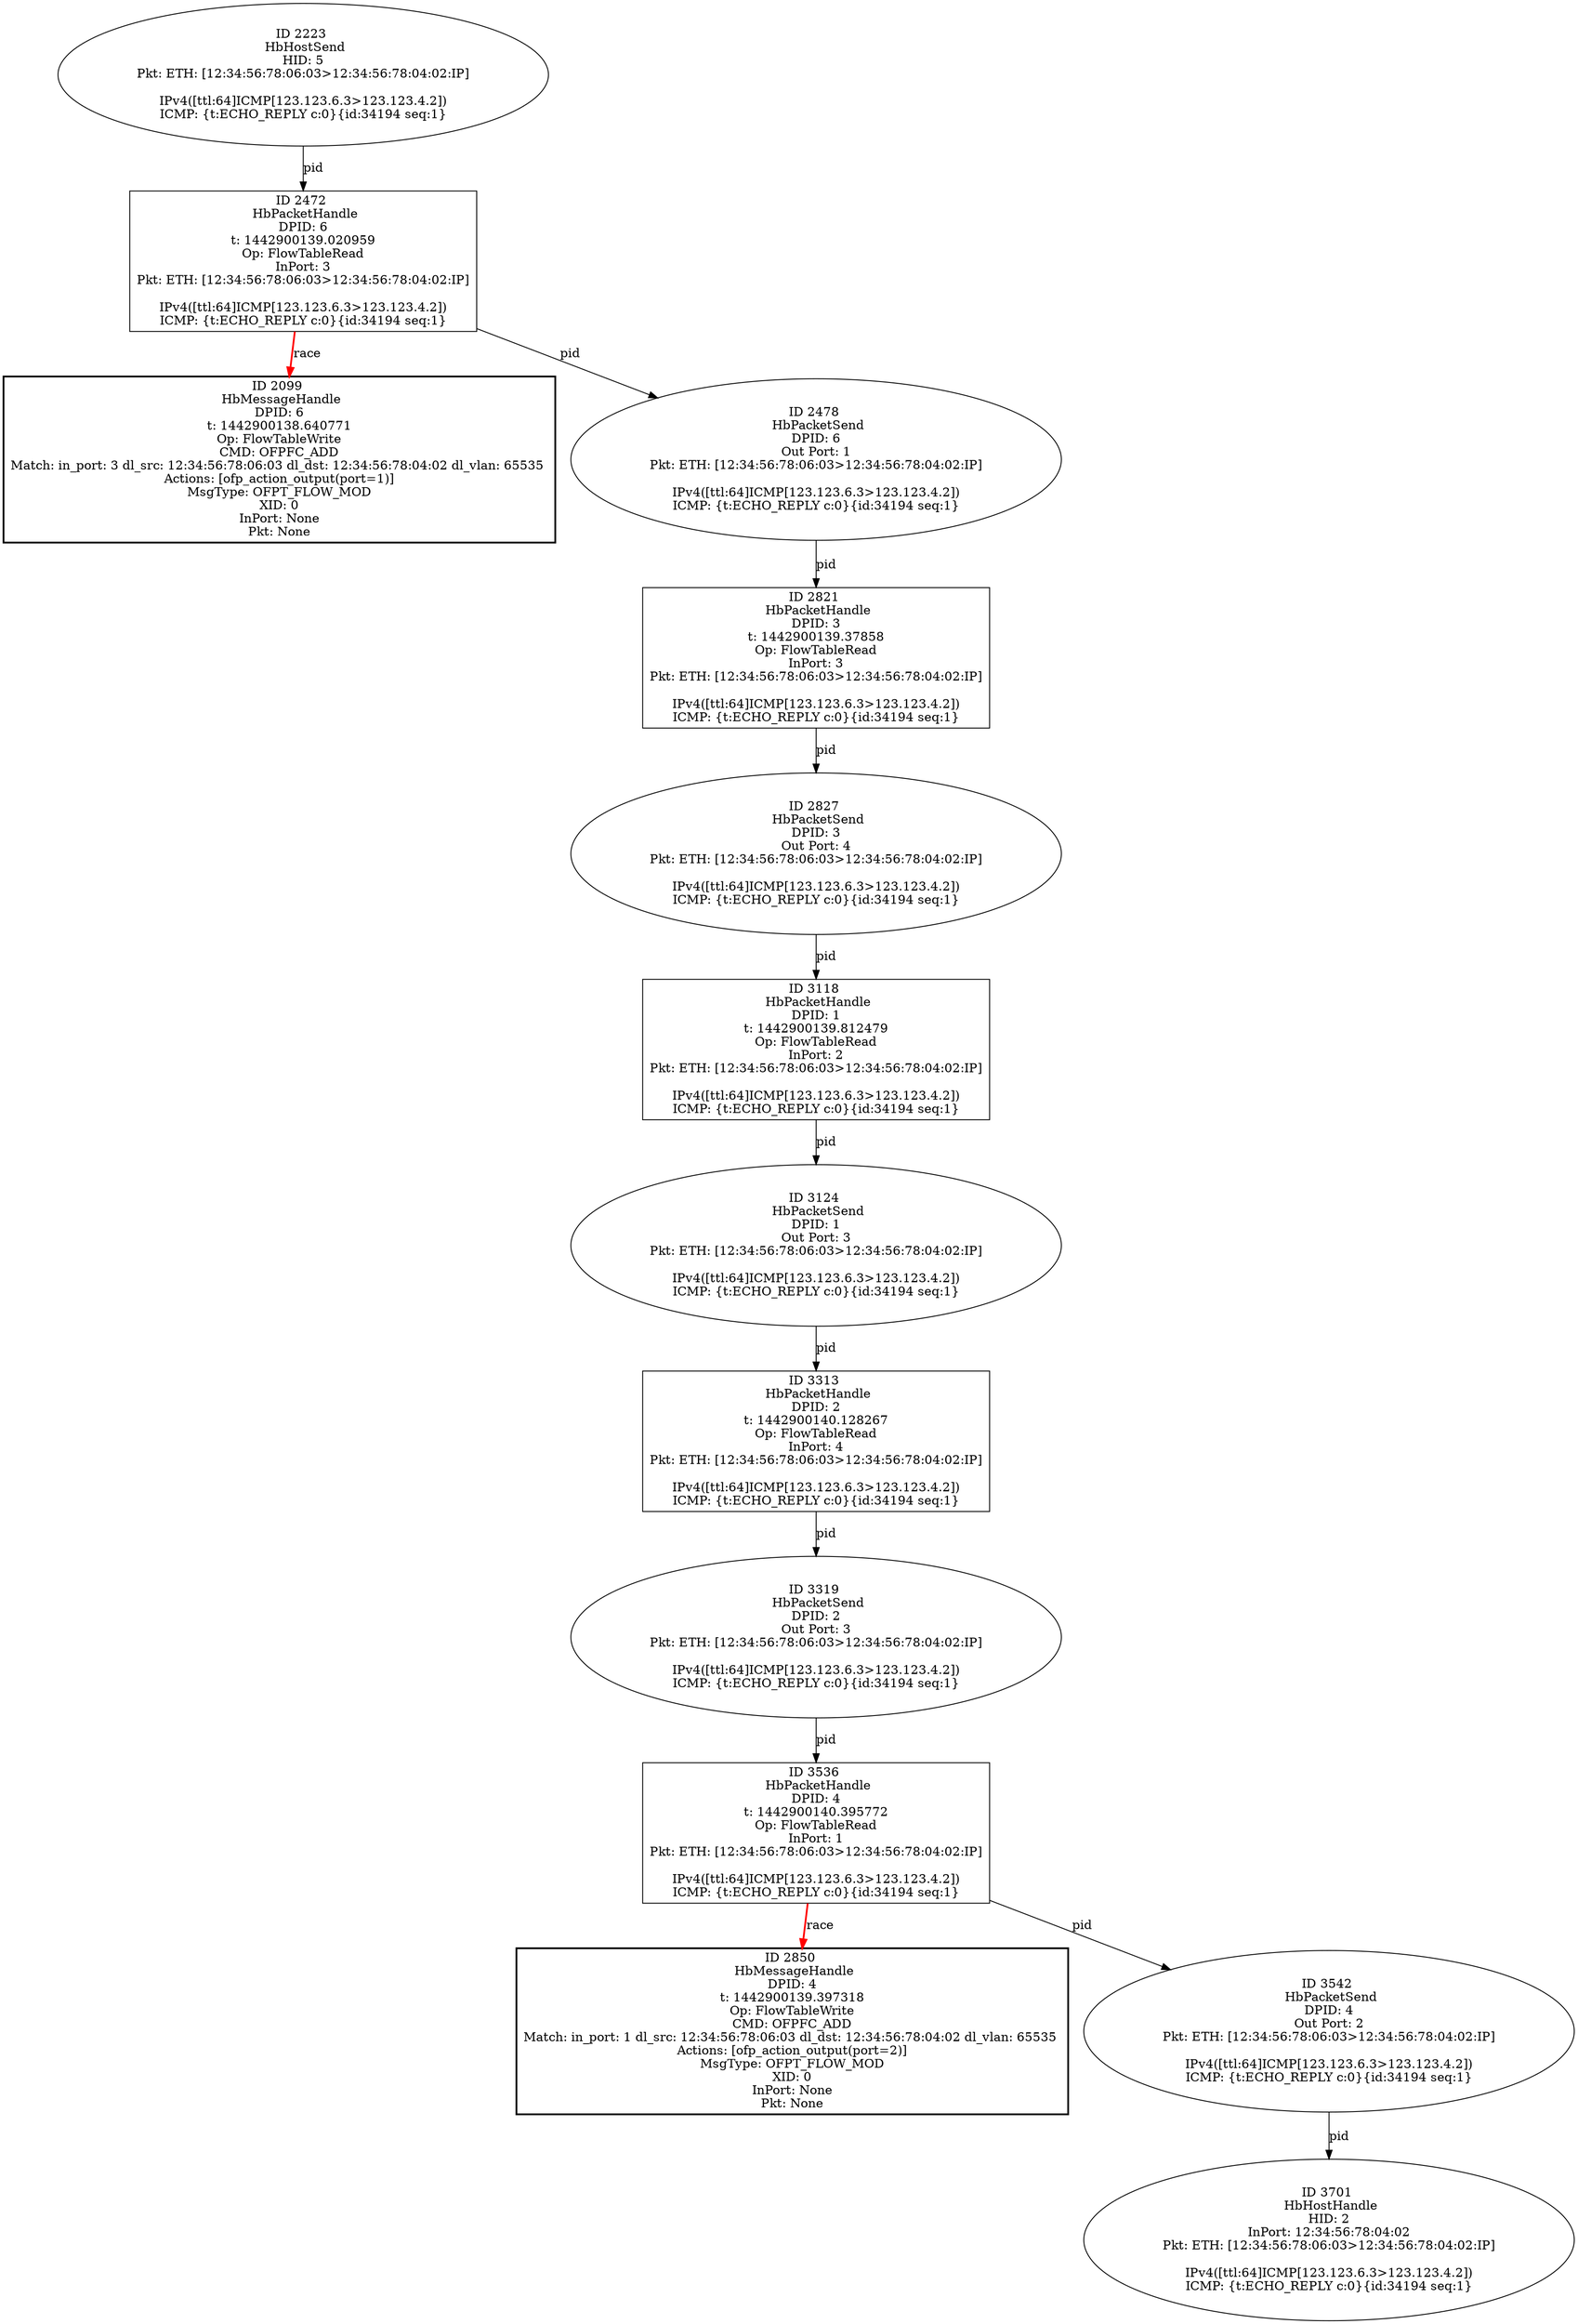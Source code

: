 strict digraph G {
2850 [shape=box, style=bold, event=<hb_events.HbMessageHandle object at 0x108103890>, label="ID 2850 
 HbMessageHandle
DPID: 4
t: 1442900139.397318
Op: FlowTableWrite
CMD: OFPFC_ADD
Match: in_port: 1 dl_src: 12:34:56:78:06:03 dl_dst: 12:34:56:78:04:02 dl_vlan: 65535 
Actions: [ofp_action_output(port=2)]
MsgType: OFPT_FLOW_MOD
XID: 0
InPort: None
Pkt: None"];
2821 [shape=box, event=<hb_events.HbPacketHandle object at 0x107f59710>, label="ID 2821 
 HbPacketHandle
DPID: 3
t: 1442900139.37858
Op: FlowTableRead
InPort: 3
Pkt: ETH: [12:34:56:78:06:03>12:34:56:78:04:02:IP]

IPv4([ttl:64]ICMP[123.123.6.3>123.123.4.2])
ICMP: {t:ECHO_REPLY c:0}{id:34194 seq:1}"];
2472 [shape=box, event=<hb_events.HbPacketHandle object at 0x107cf55d0>, label="ID 2472 
 HbPacketHandle
DPID: 6
t: 1442900139.020959
Op: FlowTableRead
InPort: 3
Pkt: ETH: [12:34:56:78:06:03>12:34:56:78:04:02:IP]

IPv4([ttl:64]ICMP[123.123.6.3>123.123.4.2])
ICMP: {t:ECHO_REPLY c:0}{id:34194 seq:1}"];
2827 [shape=oval, event=<hb_events.HbPacketSend object at 0x107f59b50>, label="ID 2827 
 HbPacketSend
DPID: 3
Out Port: 4
Pkt: ETH: [12:34:56:78:06:03>12:34:56:78:04:02:IP]

IPv4([ttl:64]ICMP[123.123.6.3>123.123.4.2])
ICMP: {t:ECHO_REPLY c:0}{id:34194 seq:1}"];
3118 [shape=box, event=<hb_events.HbPacketHandle object at 0x108220910>, label="ID 3118 
 HbPacketHandle
DPID: 1
t: 1442900139.812479
Op: FlowTableRead
InPort: 2
Pkt: ETH: [12:34:56:78:06:03>12:34:56:78:04:02:IP]

IPv4([ttl:64]ICMP[123.123.6.3>123.123.4.2])
ICMP: {t:ECHO_REPLY c:0}{id:34194 seq:1}"];
2223 [shape=oval, event=<hb_events.HbHostSend object at 0x107c79410>, label="ID 2223 
 HbHostSend
HID: 5
Pkt: ETH: [12:34:56:78:06:03>12:34:56:78:04:02:IP]

IPv4([ttl:64]ICMP[123.123.6.3>123.123.4.2])
ICMP: {t:ECHO_REPLY c:0}{id:34194 seq:1}"];
3536 [shape=box, event=<hb_events.HbPacketHandle object at 0x1083f2390>, label="ID 3536 
 HbPacketHandle
DPID: 4
t: 1442900140.395772
Op: FlowTableRead
InPort: 1
Pkt: ETH: [12:34:56:78:06:03>12:34:56:78:04:02:IP]

IPv4([ttl:64]ICMP[123.123.6.3>123.123.4.2])
ICMP: {t:ECHO_REPLY c:0}{id:34194 seq:1}"];
3313 [shape=box, event=<hb_events.HbPacketHandle object at 0x10831db90>, label="ID 3313 
 HbPacketHandle
DPID: 2
t: 1442900140.128267
Op: FlowTableRead
InPort: 4
Pkt: ETH: [12:34:56:78:06:03>12:34:56:78:04:02:IP]

IPv4([ttl:64]ICMP[123.123.6.3>123.123.4.2])
ICMP: {t:ECHO_REPLY c:0}{id:34194 seq:1}"];
2099 [shape=box, style=bold, event=<hb_events.HbMessageHandle object at 0x107c38290>, label="ID 2099 
 HbMessageHandle
DPID: 6
t: 1442900138.640771
Op: FlowTableWrite
CMD: OFPFC_ADD
Match: in_port: 3 dl_src: 12:34:56:78:06:03 dl_dst: 12:34:56:78:04:02 dl_vlan: 65535 
Actions: [ofp_action_output(port=1)]
MsgType: OFPT_FLOW_MOD
XID: 0
InPort: None
Pkt: None"];
3124 [shape=oval, event=<hb_events.HbPacketSend object at 0x10822dad0>, label="ID 3124 
 HbPacketSend
DPID: 1
Out Port: 3
Pkt: ETH: [12:34:56:78:06:03>12:34:56:78:04:02:IP]

IPv4([ttl:64]ICMP[123.123.6.3>123.123.4.2])
ICMP: {t:ECHO_REPLY c:0}{id:34194 seq:1}"];
2478 [shape=oval, event=<hb_events.HbPacketSend object at 0x107cf5890>, label="ID 2478 
 HbPacketSend
DPID: 6
Out Port: 1
Pkt: ETH: [12:34:56:78:06:03>12:34:56:78:04:02:IP]

IPv4([ttl:64]ICMP[123.123.6.3>123.123.4.2])
ICMP: {t:ECHO_REPLY c:0}{id:34194 seq:1}"];
3542 [shape=oval, event=<hb_events.HbPacketSend object at 0x1083f2250>, label="ID 3542 
 HbPacketSend
DPID: 4
Out Port: 2
Pkt: ETH: [12:34:56:78:06:03>12:34:56:78:04:02:IP]

IPv4([ttl:64]ICMP[123.123.6.3>123.123.4.2])
ICMP: {t:ECHO_REPLY c:0}{id:34194 seq:1}"];
3319 [shape=oval, event=<hb_events.HbPacketSend object at 0x10831df50>, label="ID 3319 
 HbPacketSend
DPID: 2
Out Port: 3
Pkt: ETH: [12:34:56:78:06:03>12:34:56:78:04:02:IP]

IPv4([ttl:64]ICMP[123.123.6.3>123.123.4.2])
ICMP: {t:ECHO_REPLY c:0}{id:34194 seq:1}"];
3701 [shape=oval, event=<hb_events.HbHostHandle object at 0x10846bfd0>, label="ID 3701 
 HbHostHandle
HID: 2
InPort: 12:34:56:78:04:02
Pkt: ETH: [12:34:56:78:06:03>12:34:56:78:04:02:IP]

IPv4([ttl:64]ICMP[123.123.6.3>123.123.4.2])
ICMP: {t:ECHO_REPLY c:0}{id:34194 seq:1}"];
2821 -> 2827  [rel=pid, label=pid];
2472 -> 2099  [harmful=True, color=red, style=bold, rel=race, label=race];
2472 -> 2478  [rel=pid, label=pid];
2827 -> 3118  [rel=pid, label=pid];
3118 -> 3124  [rel=pid, label=pid];
2223 -> 2472  [rel=pid, label=pid];
3536 -> 2850  [harmful=True, color=red, style=bold, rel=race, label=race];
3536 -> 3542  [rel=pid, label=pid];
3313 -> 3319  [rel=pid, label=pid];
3124 -> 3313  [rel=pid, label=pid];
2478 -> 2821  [rel=pid, label=pid];
3542 -> 3701  [rel=pid, label=pid];
3319 -> 3536  [rel=pid, label=pid];
}
